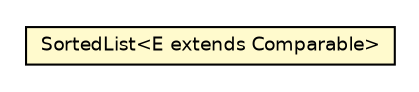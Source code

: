 #!/usr/local/bin/dot
#
# Class diagram 
# Generated by UmlGraph version 4.6 (http://www.spinellis.gr/sw/umlgraph)
#

digraph G {
	edge [fontname="Helvetica",fontsize=10,labelfontname="Helvetica",labelfontsize=10];
	node [fontname="Helvetica",fontsize=10,shape=plaintext];
	// com.googlecode.npuzzle.logic.astar.SortedList<E extends java.lang.Comparable>
	c963 [label=<<table border="0" cellborder="1" cellspacing="0" cellpadding="2" port="p" bgcolor="lemonChiffon" href="./SortedList.html">
		<tr><td><table border="0" cellspacing="0" cellpadding="1">
			<tr><td> SortedList&lt;E extends Comparable&gt; </td></tr>
		</table></td></tr>
		</table>>, fontname="Helvetica", fontcolor="black", fontsize=9.0];
}

